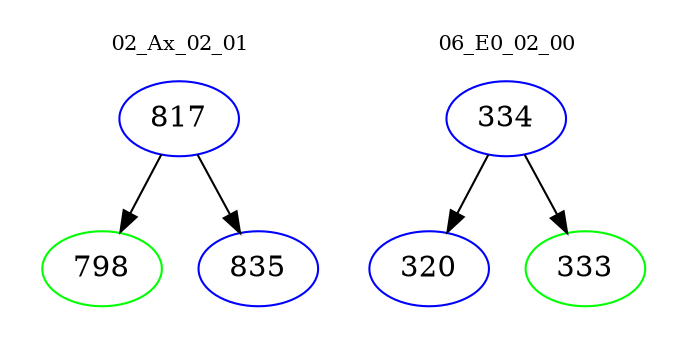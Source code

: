 digraph{
subgraph cluster_0 {
color = white
label = "02_Ax_02_01";
fontsize=10;
T0_817 [label="817", color="blue"]
T0_817 -> T0_798 [color="black"]
T0_798 [label="798", color="green"]
T0_817 -> T0_835 [color="black"]
T0_835 [label="835", color="blue"]
}
subgraph cluster_1 {
color = white
label = "06_E0_02_00";
fontsize=10;
T1_334 [label="334", color="blue"]
T1_334 -> T1_320 [color="black"]
T1_320 [label="320", color="blue"]
T1_334 -> T1_333 [color="black"]
T1_333 [label="333", color="green"]
}
}

